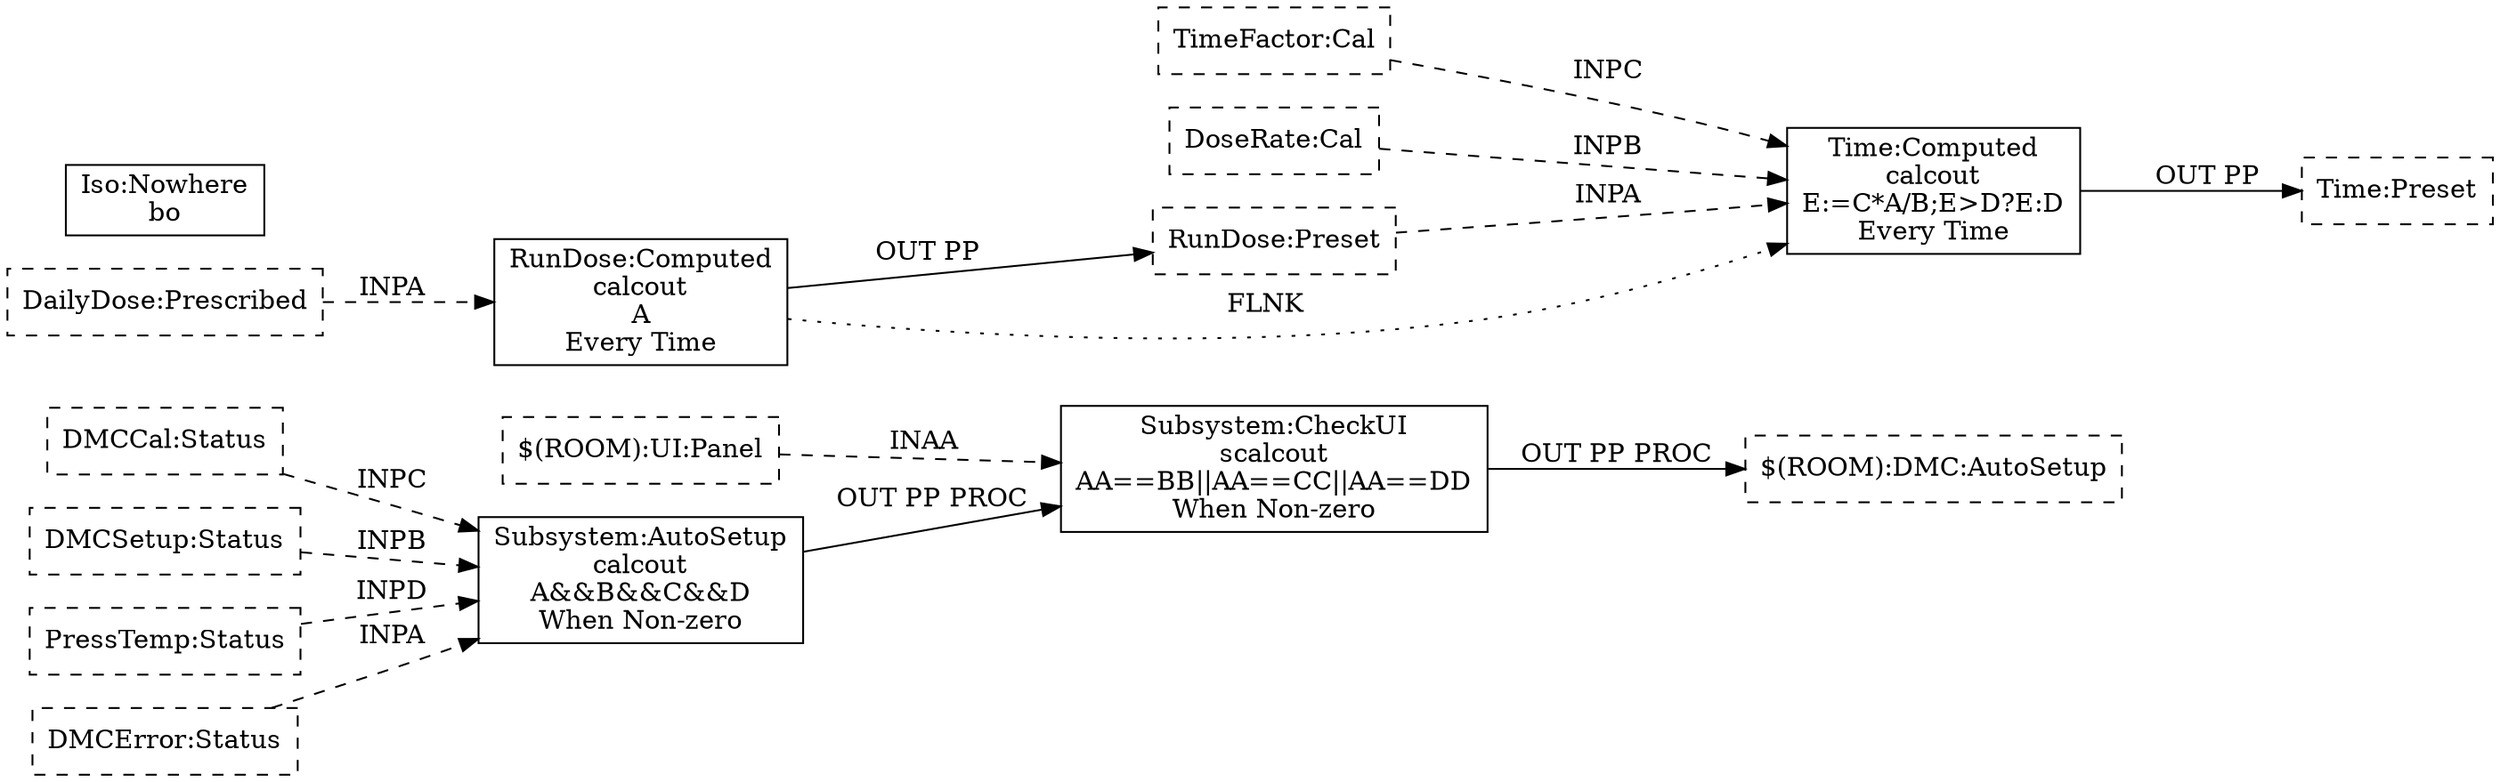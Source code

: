 digraph dosimetry_setup {
  rankdir=LR;

  "Subsystem:AutoSetup" [ shape=box, label="Subsystem:AutoSetup\ncalcout\nA&&B&&C&&D\nWhen Non-zero" ]
  "DMCCal:Status" -> "Subsystem:AutoSetup" [ label="INPC  ", style="dashed" ]
  "DMCSetup:Status" -> "Subsystem:AutoSetup" [ label="INPB  ", style="dashed" ]
  "PressTemp:Status" -> "Subsystem:AutoSetup" [ label="INPD  ", style="dashed" ]
  "DMCError:Status" -> "Subsystem:AutoSetup" [ label="INPA  ", style="dashed" ]
  "Subsystem:AutoSetup" -> "Subsystem:CheckUI" [ label="OUT PP PROC", style="solid" ]
  "Subsystem:CheckUI" [ shape=box, label="Subsystem:CheckUI\nscalcout\nAA==BB||AA==CC||AA==DD\nWhen Non-zero" ]
  "Subsystem:CheckUI" -> "$(ROOM):DMC:AutoSetup" [ label="OUT PP PROC", style="solid" ]
  "$(ROOM):UI:Panel" -> "Subsystem:CheckUI" [ label="INAA  ", style="dashed" ]
  "RunDose:Computed" [ shape=box, label="RunDose:Computed\ncalcout\nA\nEvery Time" ]
  "RunDose:Computed" -> "RunDose:Preset" [ label="OUT PP ", style="solid" ]
  "DailyDose:Prescribed" -> "RunDose:Computed" [ label="INPA  ", style="dashed" ]
  "RunDose:Computed" -> "Time:Computed" [ label="FLNK  ", style="dotted" ]
  "Time:Computed" [ shape=box, label="Time:Computed\ncalcout\nE:=C*A/B;E>D?E:D\nEvery Time" ]
  "TimeFactor:Cal" -> "Time:Computed" [ label="INPC  ", style="dashed" ]
  "DoseRate:Cal" -> "Time:Computed" [ label="INPB  ", style="dashed" ]
  "RunDose:Preset" -> "Time:Computed" [ label="INPA  ", style="dashed" ]
  "Time:Computed" -> "Time:Preset" [ label="OUT PP ", style="solid" ]
  "Iso:Nowhere" [ shape=box, label="Iso:Nowhere\nbo" ]
  "DailyDose:Prescribed" [ shape=box, style=dashed ]
  "$(ROOM):DMC:AutoSetup" [ shape=box, style=dashed ]
  "DMCError:Status" [ shape=box, style=dashed ]
  "PressTemp:Status" [ shape=box, style=dashed ]
  "DMCCal:Status" [ shape=box, style=dashed ]
  "$(ROOM):UI:Panel" [ shape=box, style=dashed ]
  "RunDose:Preset" [ shape=box, style=dashed ]
  "TimeFactor:Cal" [ shape=box, style=dashed ]
  "Time:Preset" [ shape=box, style=dashed ]
  "DMCSetup:Status" [ shape=box, style=dashed ]
  "DoseRate:Cal" [ shape=box, style=dashed ]

}
